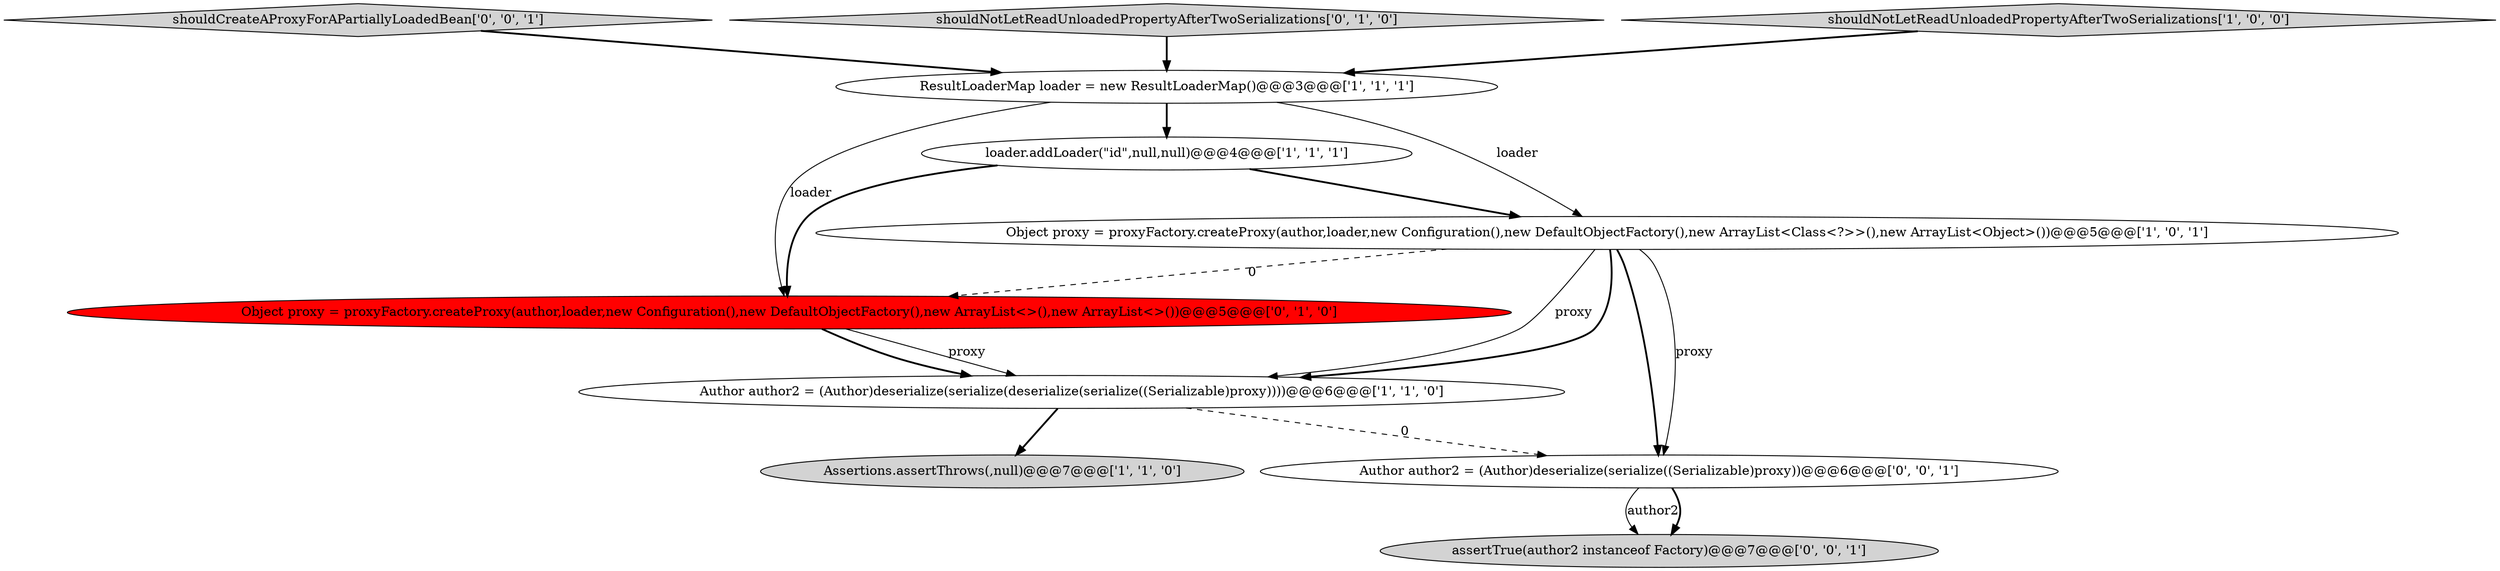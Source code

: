 digraph {
10 [style = filled, label = "shouldCreateAProxyForAPartiallyLoadedBean['0', '0', '1']", fillcolor = lightgray, shape = diamond image = "AAA0AAABBB3BBB"];
4 [style = filled, label = "Author author2 = (Author)deserialize(serialize(deserialize(serialize((Serializable)proxy))))@@@6@@@['1', '1', '0']", fillcolor = white, shape = ellipse image = "AAA0AAABBB1BBB"];
6 [style = filled, label = "shouldNotLetReadUnloadedPropertyAfterTwoSerializations['0', '1', '0']", fillcolor = lightgray, shape = diamond image = "AAA0AAABBB2BBB"];
2 [style = filled, label = "loader.addLoader(\"id\",null,null)@@@4@@@['1', '1', '1']", fillcolor = white, shape = ellipse image = "AAA0AAABBB1BBB"];
7 [style = filled, label = "Object proxy = proxyFactory.createProxy(author,loader,new Configuration(),new DefaultObjectFactory(),new ArrayList<>(),new ArrayList<>())@@@5@@@['0', '1', '0']", fillcolor = red, shape = ellipse image = "AAA1AAABBB2BBB"];
9 [style = filled, label = "assertTrue(author2 instanceof Factory)@@@7@@@['0', '0', '1']", fillcolor = lightgray, shape = ellipse image = "AAA0AAABBB3BBB"];
3 [style = filled, label = "shouldNotLetReadUnloadedPropertyAfterTwoSerializations['1', '0', '0']", fillcolor = lightgray, shape = diamond image = "AAA0AAABBB1BBB"];
1 [style = filled, label = "ResultLoaderMap loader = new ResultLoaderMap()@@@3@@@['1', '1', '1']", fillcolor = white, shape = ellipse image = "AAA0AAABBB1BBB"];
0 [style = filled, label = "Object proxy = proxyFactory.createProxy(author,loader,new Configuration(),new DefaultObjectFactory(),new ArrayList<Class<?>>(),new ArrayList<Object>())@@@5@@@['1', '0', '1']", fillcolor = white, shape = ellipse image = "AAA0AAABBB1BBB"];
5 [style = filled, label = "Assertions.assertThrows(,null)@@@7@@@['1', '1', '0']", fillcolor = lightgray, shape = ellipse image = "AAA0AAABBB1BBB"];
8 [style = filled, label = "Author author2 = (Author)deserialize(serialize((Serializable)proxy))@@@6@@@['0', '0', '1']", fillcolor = white, shape = ellipse image = "AAA0AAABBB3BBB"];
0->4 [style = solid, label="proxy"];
0->8 [style = solid, label="proxy"];
6->1 [style = bold, label=""];
1->7 [style = solid, label="loader"];
1->2 [style = bold, label=""];
2->0 [style = bold, label=""];
2->7 [style = bold, label=""];
7->4 [style = bold, label=""];
4->8 [style = dashed, label="0"];
3->1 [style = bold, label=""];
10->1 [style = bold, label=""];
1->0 [style = solid, label="loader"];
0->4 [style = bold, label=""];
7->4 [style = solid, label="proxy"];
4->5 [style = bold, label=""];
0->7 [style = dashed, label="0"];
8->9 [style = solid, label="author2"];
0->8 [style = bold, label=""];
8->9 [style = bold, label=""];
}
